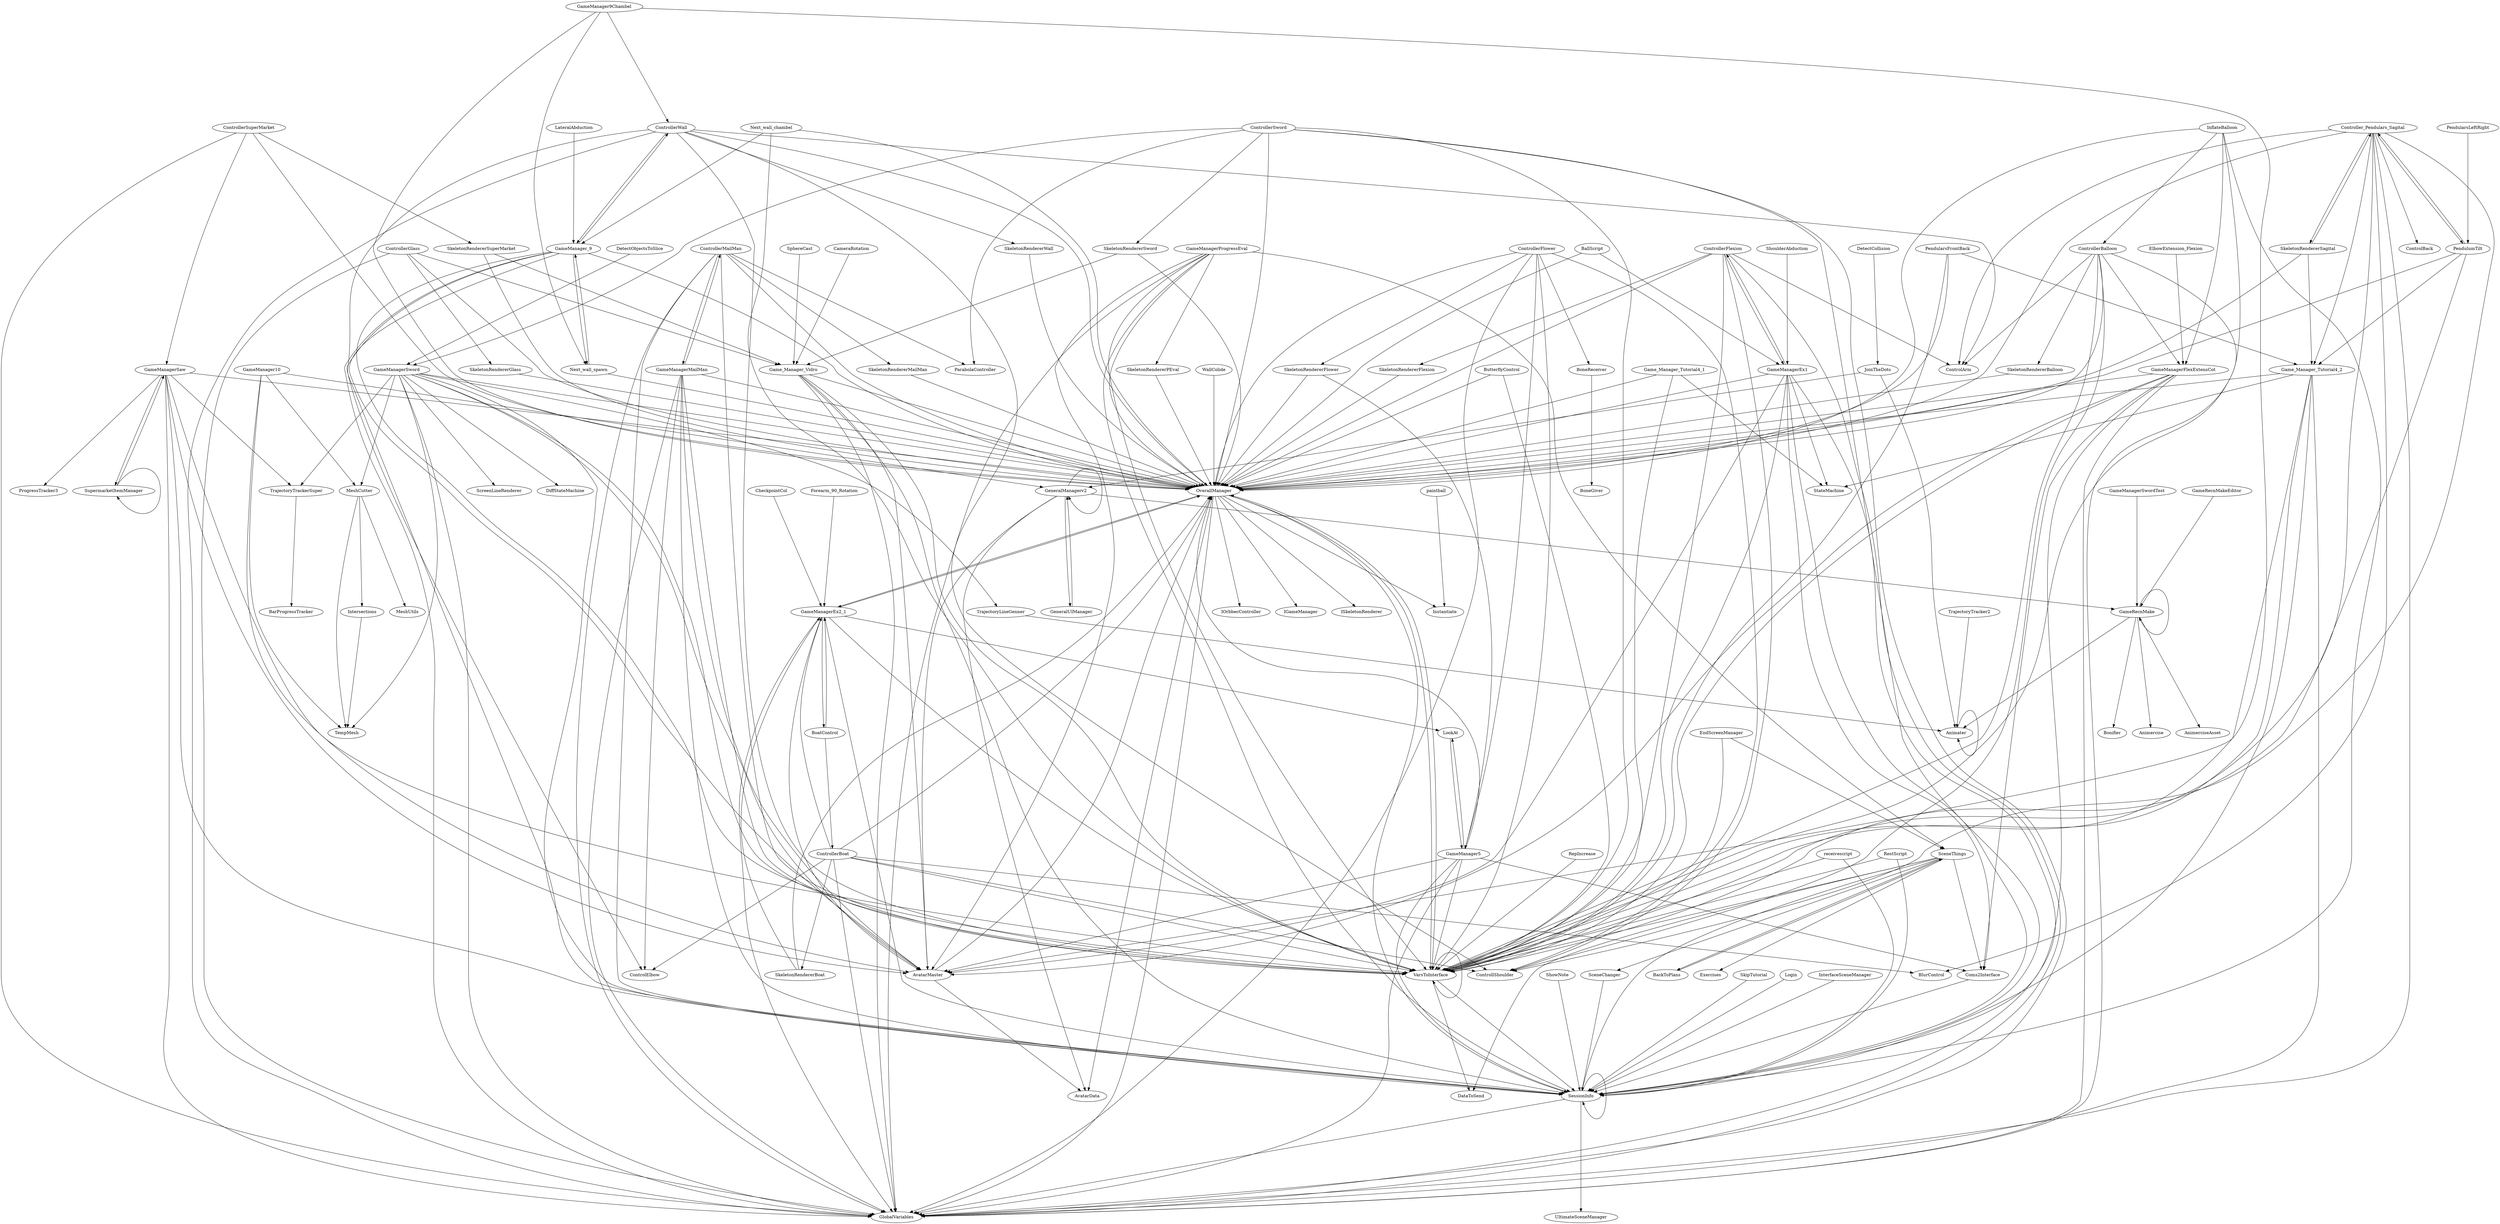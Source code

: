 digraph  {
	graph [nodesep=0.25,
		ranksep=5.0
	];
	SkeletonRendererFlexion -> OverallManager;
	EndScreenManager -> SceneThings;
	EndScreenManager -> VarsToInterface;
	ElbowExtension_Flexion -> GameManagerFlexExtensCot;
	ControllerGlass -> Game_Manager_Vidro;
	ControllerGlass -> SkeletonRendererGlass;
	ControllerGlass -> OverallManager;
	ControllerGlass -> GlobalVariables;
	DetectObjectsToSlice -> GameManagerSword;
	ControllerFlexion -> SkeletonRendererFlexion;
	ControllerFlexion -> ControllShoulder;
	ControllerFlexion -> ControlArm;
	ControllerFlexion -> VarsToInterface;
	ControllerFlexion -> GameManagerEx1;
	ControllerFlexion -> OverallManager;
	ControllerFlexion -> GlobalVariables;
	ShowNote -> SessionInfo;
	RepIncrease -> VarsToInterface;
	ControllerBoat -> ControlElbow;
	ControllerBoat -> ControllShoulder;
	ControllerBoat -> BlurControl;
	ControllerBoat -> VarsToInterface;
	ControllerBoat -> SkeletonRendererBoat;
	ControllerBoat -> GameManagerEx2_1;
	ControllerBoat -> OverallManager;
	ControllerBoat -> GlobalVariables;
	SkeletonRendererMailMan -> OverallManager;
	ControllerFlower -> BoneReceiver;
	ControllerFlower -> ControllShoulder;
	ControllerFlower -> SkeletonRendererFlower;
	ControllerFlower -> VarsToInterface;
	ControllerFlower -> GameManager5;
	ControllerFlower -> OverallManager;
	ControllerFlower -> GlobalVariables;
	GeneralUIManager -> GeneralManagerv2;
	GameManagerProgressEval -> SceneThings;
	GameManagerProgressEval -> AvatarMaster;
	GameManagerProgressEval -> VarsToInterface;
	GameManagerProgressEval -> SkeletonRendererPEval;
	GameManagerProgressEval -> OverallManager;
	GameManagerProgressEval -> GlobalVariables;
	GameManagerProgressEval -> SessionInfo;
	ControllerBalloon -> ControllShoulder;
	ControllerBalloon -> GameManagerFlexExtensCot;
	ControllerBalloon -> ControlArm;
	ControllerBalloon -> VarsToInterface;
	ControllerBalloon -> SkeletonRendererBalloon;
	ControllerBalloon -> OverallManager;
	ControllerBalloon -> GlobalVariables;
	ControllerWall -> ControlElbow;
	ControllerWall -> ControllShoulder;
	ControllerWall -> ControlArm;
	ControllerWall -> VarsToInterface;
	ControllerWall -> SkeletonRendererWall;
	ControllerWall -> OverallManager;
	ControllerWall -> GlobalVariables;
	ControllerWall -> GameManager_9;
	BoneReceiver -> BoneGiver;
	SkeletonRendererSuperMarket -> Game_Manager_Vidro;
	SkeletonRendererSuperMarket -> OverallManager;
	ShoulderAbduction -> GameManagerEx1;
	GameManagerFlexExtensCot -> Coms2Interface;
	GameManagerFlexExtensCot -> AvatarMaster;
	GameManagerFlexExtensCot -> VarsToInterface;
	GameManagerFlexExtensCot -> OverallManager;
	GameManagerFlexExtensCot -> GlobalVariables;
	GameManagerFlexExtensCot -> SessionInfo;
	BackToPlans -> SceneThings;
	Coms2Interface -> SessionInfo;
	BoatControl -> ControllerBoat;
	BoatControl -> GameManagerEx2_1;
	Intersections -> TempMesh;
	Game_Manager_Tutorial4_1 -> StateMachine;
	Game_Manager_Tutorial4_1 -> VarsToInterface;
	Game_Manager_Tutorial4_1 -> OverallManager;
	GameManagerMailMan -> ControlElbow;
	GameManagerMailMan -> AvatarMaster;
	GameManagerMailMan -> VarsToInterface;
	GameManagerMailMan -> ControllerMailMan;
	GameManagerMailMan -> OverallManager;
	GameManagerMailMan -> GlobalVariables;
	GameManagerMailMan -> SessionInfo;
	receivescript -> VarsToInterface;
	receivescript -> SessionInfo;
	MeshCutter -> TempMesh;
	MeshCutter -> Intersections;
	MeshCutter -> MeshUtils;
	LateralAbduction -> GameManager_9;
	SceneThings -> Exercises;
	SceneThings -> BackToPlans;
	SceneThings -> Coms2Interface;
	SceneThings -> VarsToInterface;
	SceneThings -> SceneChanger;
	SceneThings -> DataToSend;
	SceneThings -> SessionInfo;
	CheckpointCol -> GameManagerEx2_1;
	SkeletonRendererFlower -> GameManager5;
	SkeletonRendererFlower -> OverallManager;
	paintball -> Instantiate;
	Game_Manager_Tutorial4_2 -> StateMachine;
	Game_Manager_Tutorial4_2 -> AvatarMaster;
	Game_Manager_Tutorial4_2 -> VarsToInterface;
	Game_Manager_Tutorial4_2 -> OverallManager;
	Game_Manager_Tutorial4_2 -> GlobalVariables;
	Game_Manager_Tutorial4_2 -> SessionInfo;
	GameManager10 -> TempMesh;
	GameManager10 -> MeshCutter;
	GameManager10 -> AvatarMaster;
	GameManager10 -> GeneralManagerv2;
	SkipTutorial -> SessionInfo;
	TrajectoryTrackerSuper -> BarProgressTracker;
	AvatarMaster -> AvatarData;
	AvatarMaster -> OverallManager;
	SupermarketItemManager -> SupermarketItemManager;
	SupermarketItemManager -> GameManagerSaw;
	SkeletonRendererSagital -> Game_Manager_Tutorial4_2;
	SkeletonRendererSagital -> OverallManager;
	SkeletonRendererSagital -> Controller_Pendulars_Sagital;
	PendularsFrontBack -> Game_Manager_Tutorial4_2;
	PendularsFrontBack -> VarsToInterface;
	PendularsFrontBack -> OverallManager;
	GameManagerSword -> ScreenLineRenderer;
	GameManagerSword -> TempMesh;
	GameManagerSword -> MeshCutter;
	GameManagerSword -> DiffStateMachine;
	GameManagerSword -> TrajectoryTrackerSuper;
	GameManagerSword -> AvatarMaster;
	GameManagerSword -> VarsToInterface;
	GameManagerSword -> TrajectoryLineGenner;
	GameManagerSword -> OverallManager;
	GameManagerSword -> GlobalVariables;
	GameManagerSword -> SessionInfo;
	Login -> SessionInfo;
	Next_wall_chambel -> VarsToInterface;
	Next_wall_chambel -> OverallManager;
	Next_wall_chambel -> GameManager_9;
	VarsToInterface -> VarsToInterface;
	VarsToInterface -> DataToSend;
	VarsToInterface -> OverallManager;
	VarsToInterface -> SessionInfo;
	Next_wall_spawn -> OverallManager;
	Next_wall_spawn -> GameManager_9;
	SceneChanger -> SessionInfo;
	BallScript -> GameManagerEx1;
	BallScript -> OverallManager;
	SkeletonRendererBalloon -> OverallManager;
	Game_Manager_Vidro -> AvatarMaster;
	Game_Manager_Vidro -> VarsToInterface;
	Game_Manager_Vidro -> OverallManager;
	Game_Manager_Vidro -> GlobalVariables;
	Game_Manager_Vidro -> SessionInfo;
	GameManagerEx1 -> StateMachine;
	GameManagerEx1 -> ControllerFlexion;
	GameManagerEx1 -> Coms2Interface;
	GameManagerEx1 -> AvatarMaster;
	GameManagerEx1 -> VarsToInterface;
	GameManagerEx1 -> OverallManager;
	GameManagerEx1 -> GlobalVariables;
	GameManagerEx1 -> SessionInfo;
	SkeletonRendererSword -> Game_Manager_Vidro;
	SkeletonRendererSword -> OverallManager;
	SkeletonRendererBoat -> GameManagerEx2_1;
	SkeletonRendererBoat -> OverallManager;
	GameManager9Chambel -> ControllerWall;
	GameManager9Chambel -> VarsToInterface;
	GameManager9Chambel -> Next_wall_spawn;
	GameManager9Chambel -> OverallManager;
	GameManager5 -> Coms2Interface;
	GameManager5 -> AvatarMaster;
	GameManager5 -> VarsToInterface;
	GameManager5 -> OverallManager;
	GameManager5 -> GlobalVariables;
	GameManager5 -> LookAt;
	GameManager5 -> SessionInfo;
	SkeletonRendererGlass -> OverallManager;
	GameManagerSaw -> ProgressTracker3;
	GameManagerSaw -> TrajectoryTrackerSuper;
	GameManagerSaw -> AvatarMaster;
	GameManagerSaw -> SupermarketItemManager;
	GameManagerSaw -> VarsToInterface;
	GameManagerSaw -> OverallManager;
	GameManagerSaw -> GlobalVariables;
	GameManagerSaw -> SessionInfo;
	SkeletonRendererPEval -> OverallManager;
	ButterflyControl -> VarsToInterface;
	ButterflyControl -> OverallManager;
	PendulumTilt -> Game_Manager_Tutorial4_2;
	PendulumTilt -> VarsToInterface;
	PendulumTilt -> OverallManager;
	PendulumTilt -> Controller_Pendulars_Sagital;
	PendularsLeftRight -> PendulumTilt;
	CameraRotation -> Game_Manager_Vidro;
	SkeletonRendererWall -> OverallManager;
	Animater -> Animater;
	RestScript -> VarsToInterface;
	RestScript -> SessionInfo;
	ControllerMailMan -> SkeletonRendererMailMan;
	ControllerMailMan -> ParabolaController;
	ControllerMailMan -> GameManagerMailMan;
	ControllerMailMan -> VarsToInterface;
	ControllerMailMan -> OverallManager;
	ControllerMailMan -> GlobalVariables;
	ControllerMailMan -> SessionInfo;
	InflateBalloon -> ControllerBalloon;
	InflateBalloon -> GameManagerFlexExtensCot;
	InflateBalloon -> VarsToInterface;
	InflateBalloon -> OverallManager;
	InflateBalloon -> SessionInfo;
	GeneralManagerv2 -> GeneralUIManager;
	GeneralManagerv2 -> AvatarMaster;
	GeneralManagerv2 -> AvatarData;
	GeneralManagerv2 -> GeneralManagerv2;
	GeneralManagerv2 -> GameRecnMake;
	ControllerSuperMarket -> SkeletonRendererSuperMarket;
	ControllerSuperMarket -> GameManagerSaw;
	ControllerSuperMarket -> OverallManager;
	ControllerSuperMarket -> GlobalVariables;
	GameManagerEx2_1 -> BoatControl;
	GameManagerEx2_1 -> AvatarMaster;
	GameManagerEx2_1 -> VarsToInterface;
	GameManagerEx2_1 -> OverallManager;
	GameManagerEx2_1 -> GlobalVariables;
	GameManagerEx2_1 -> LookAt;
	GameManagerEx2_1 -> SessionInfo;
	WallColide -> OverallManager;
	TrajectoryLineGenner -> Animater;
	JoinTheDots -> Animater;
	JoinTheDots -> GeneralManagerv2;
	OverallManager -> IOrbbecController;
	OverallManager -> VarsToInterface;
	OverallManager -> AvatarData;
	OverallManager -> Instantiate;
	OverallManager -> GameManagerEx2_1;
	OverallManager -> IGameManager;
	OverallManager -> GlobalVariables;
	OverallManager -> ISkeletonRenderer;
	OverallManager -> SessionInfo;
	InterfaceSceneManager -> SessionInfo;
	Controller_Pendulars_Sagital -> ControlBack;
	Controller_Pendulars_Sagital -> ControllShoulder;
	Controller_Pendulars_Sagital -> BlurControl;
	Controller_Pendulars_Sagital -> ControlArm;
	Controller_Pendulars_Sagital -> Game_Manager_Tutorial4_2;
	Controller_Pendulars_Sagital -> SkeletonRendererSagital;
	Controller_Pendulars_Sagital -> VarsToInterface;
	Controller_Pendulars_Sagital -> PendulumTilt;
	Controller_Pendulars_Sagital -> OverallManager;
	Controller_Pendulars_Sagital -> GlobalVariables;
	GameManager_9 -> ControllerWall;
	GameManager_9 -> AvatarMaster;
	GameManager_9 -> VarsToInterface;
	GameManager_9 -> Next_wall_spawn;
	GameManager_9 -> OverallManager;
	GameManager_9 -> GlobalVariables;
	GameManager_9 -> SessionInfo;
	Forearm_90_Rotation -> GameManagerEx2_1;
	GameRecnMake -> Animater;
	GameRecnMake -> GameRecnMake;
	GameRecnMake -> Animercise;
	GameRecnMake -> AnimerciseAsset;
	GameRecnMake -> Bonifier;
	LookAt -> GameManager5;
	ControllerSword -> ParabolaController;
	ControllerSword -> GameManagerSword;
	ControllerSword -> VarsToInterface;
	ControllerSword -> SkeletonRendererSword;
	ControllerSword -> OverallManager;
	ControllerSword -> GlobalVariables;
	ControllerSword -> SessionInfo;
	SphereCast -> Game_Manager_Vidro;
	SessionInfo -> UltimateSceneManager;
	SessionInfo -> GlobalVariables;
	SessionInfo -> SessionInfo;
	TrajectoryTracker2 -> Animater;
	DetectCollision -> JoinTheDots;
	GameManagerSwordTest -> GameRecnMake;
	GameRecnMakeEditor -> GameRecnMake;
}
